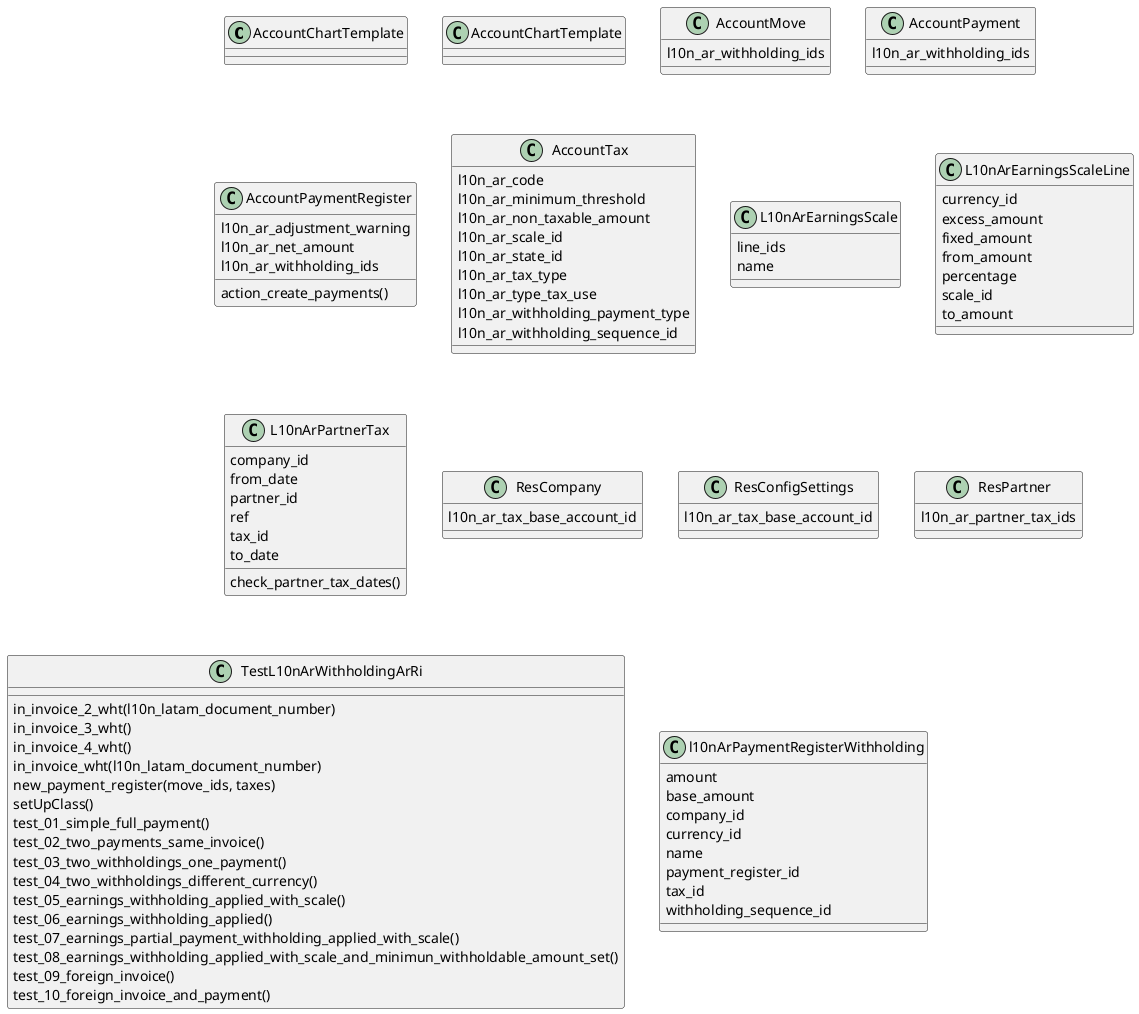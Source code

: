 @startuml classes_l10n_ar_withholding
set namespaceSeparator none
class "AccountChartTemplate" as odoo_src.odoo.addons.l10n_ar_withholding.demo.account_demo.AccountChartTemplate {
}
class "AccountChartTemplate" as odoo_src.odoo.addons.l10n_ar_withholding.models.account_chart_template.AccountChartTemplate {
}
class "AccountMove" as odoo_src.odoo.addons.l10n_ar_withholding.models.account_move.AccountMove {
  l10n_ar_withholding_ids
}
class "AccountPayment" as odoo_src.odoo.addons.l10n_ar_withholding.models.account_payment.AccountPayment {
  l10n_ar_withholding_ids
}
class "AccountPaymentRegister" as odoo_src.odoo.addons.l10n_ar_withholding.wizards.account_payment_register.AccountPaymentRegister {
  l10n_ar_adjustment_warning
  l10n_ar_net_amount
  l10n_ar_withholding_ids
  action_create_payments()
}
class "AccountTax" as odoo_src.odoo.addons.l10n_ar_withholding.models.account_tax.AccountTax {
  l10n_ar_code
  l10n_ar_minimum_threshold
  l10n_ar_non_taxable_amount
  l10n_ar_scale_id
  l10n_ar_state_id
  l10n_ar_tax_type
  l10n_ar_type_tax_use
  l10n_ar_withholding_payment_type
  l10n_ar_withholding_sequence_id
}
class "L10nArEarningsScale" as odoo_src.odoo.addons.l10n_ar_withholding.models.l10n_ar_earnings_scale.L10nArEarningsScale {
  line_ids
  name
}
class "L10nArEarningsScaleLine" as odoo_src.odoo.addons.l10n_ar_withholding.models.l10n_ar_earnings_scale.L10nArEarningsScaleLine {
  currency_id
  excess_amount
  fixed_amount
  from_amount
  percentage
  scale_id
  to_amount
}
class "L10nArPartnerTax" as odoo_src.odoo.addons.l10n_ar_withholding.models.l10n_ar_partner_tax.L10nArPartnerTax {
  company_id
  from_date
  partner_id
  ref
  tax_id
  to_date
  check_partner_tax_dates()
}
class "ResCompany" as odoo_src.odoo.addons.l10n_ar_withholding.models.res_company.ResCompany {
  l10n_ar_tax_base_account_id
}
class "ResConfigSettings" as odoo_src.odoo.addons.l10n_ar_withholding.models.res_config_settings.ResConfigSettings {
  l10n_ar_tax_base_account_id
}
class "ResPartner" as odoo_src.odoo.addons.l10n_ar_withholding.models.res_partner.ResPartner {
  l10n_ar_partner_tax_ids
}
class "TestL10nArWithholdingArRi" as odoo_src.odoo.addons.l10n_ar_withholding.tests.test_withholding_ar_ri.TestL10nArWithholdingArRi {
  in_invoice_2_wht(l10n_latam_document_number)
  in_invoice_3_wht()
  in_invoice_4_wht()
  in_invoice_wht(l10n_latam_document_number)
  new_payment_register(move_ids, taxes)
  setUpClass()
  test_01_simple_full_payment()
  test_02_two_payments_same_invoice()
  test_03_two_withholdings_one_payment()
  test_04_two_withholdings_different_currency()
  test_05_earnings_withholding_applied_with_scale()
  test_06_earnings_withholding_applied()
  test_07_earnings_partial_payment_withholding_applied_with_scale()
  test_08_earnings_withholding_applied_with_scale_and_minimun_withholdable_amount_set()
  test_09_foreign_invoice()
  test_10_foreign_invoice_and_payment()
}
class "l10nArPaymentRegisterWithholding" as odoo_src.odoo.addons.l10n_ar_withholding.wizards.l10n_ar_payment_register_withholding.l10nArPaymentRegisterWithholding {
  amount
  base_amount
  company_id
  currency_id
  name
  payment_register_id
  tax_id
  withholding_sequence_id
}
@enduml
